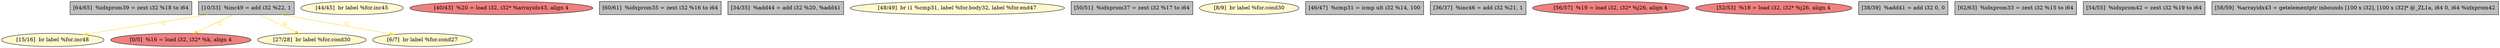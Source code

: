 
digraph G {


node684 [fillcolor=grey,label="[64/65]  %idxprom39 = zext i32 %18 to i64",shape=rectangle,style=filled ]
node683 [fillcolor=lemonchiffon,label="[15/16]  br label %for.inc48",shape=ellipse,style=filled ]
node682 [fillcolor=lemonchiffon,label="[44/45]  br label %for.inc45",shape=ellipse,style=filled ]
node681 [fillcolor=lightcoral,label="[40/43]  %20 = load i32, i32* %arrayidx43, align 4",shape=ellipse,style=filled ]
node680 [fillcolor=grey,label="[60/61]  %idxprom35 = zext i32 %16 to i64",shape=rectangle,style=filled ]
node667 [fillcolor=grey,label="[34/35]  %add44 = add i32 %20, %add41",shape=rectangle,style=filled ]
node668 [fillcolor=lemonchiffon,label="[48/49]  br i1 %cmp31, label %for.body32, label %for.end47",shape=ellipse,style=filled ]
node677 [fillcolor=grey,label="[50/51]  %idxprom37 = zext i32 %17 to i64",shape=rectangle,style=filled ]
node674 [fillcolor=lemonchiffon,label="[8/9]  br label %for.cond30",shape=ellipse,style=filled ]
node664 [fillcolor=grey,label="[46/47]  %cmp31 = icmp ult i32 %14, 100",shape=rectangle,style=filled ]
node666 [fillcolor=grey,label="[10/33]  %inc49 = add i32 %22, 1",shape=rectangle,style=filled ]
node665 [fillcolor=grey,label="[36/37]  %inc46 = add i32 %21, 1",shape=rectangle,style=filled ]
node670 [fillcolor=lightcoral,label="[0/5]  %16 = load i32, i32* %k, align 4",shape=ellipse,style=filled ]
node671 [fillcolor=lightcoral,label="[56/57]  %19 = load i32, i32* %j26, align 4",shape=ellipse,style=filled ]
node676 [fillcolor=lightcoral,label="[52/53]  %18 = load i32, i32* %j26, align 4",shape=ellipse,style=filled ]
node669 [fillcolor=grey,label="[38/39]  %add41 = add i32 0, 0",shape=rectangle,style=filled ]
node672 [fillcolor=lemonchiffon,label="[27/28]  br label %for.cond30",shape=ellipse,style=filled ]
node675 [fillcolor=lemonchiffon,label="[6/7]  br label %for.cond27",shape=ellipse,style=filled ]
node673 [fillcolor=grey,label="[62/63]  %idxprom33 = zext i32 %15 to i64",shape=rectangle,style=filled ]
node678 [fillcolor=grey,label="[54/55]  %idxprom42 = zext i32 %19 to i64",shape=rectangle,style=filled ]
node679 [fillcolor=grey,label="[58/59]  %arrayidx43 = getelementptr inbounds [100 x i32], [100 x i32]* @_ZL1a, i64 0, i64 %idxprom42",shape=rectangle,style=filled ]

node666->node670 [style=solid,color=gold,label="C",penwidth=1.0,fontcolor=gold ]
node666->node672 [style=solid,color=gold,label="C",penwidth=1.0,fontcolor=gold ]
node666->node683 [style=solid,color=gold,label="C",penwidth=1.0,fontcolor=gold ]
node666->node675 [style=solid,color=gold,label="C",penwidth=1.0,fontcolor=gold ]


}
